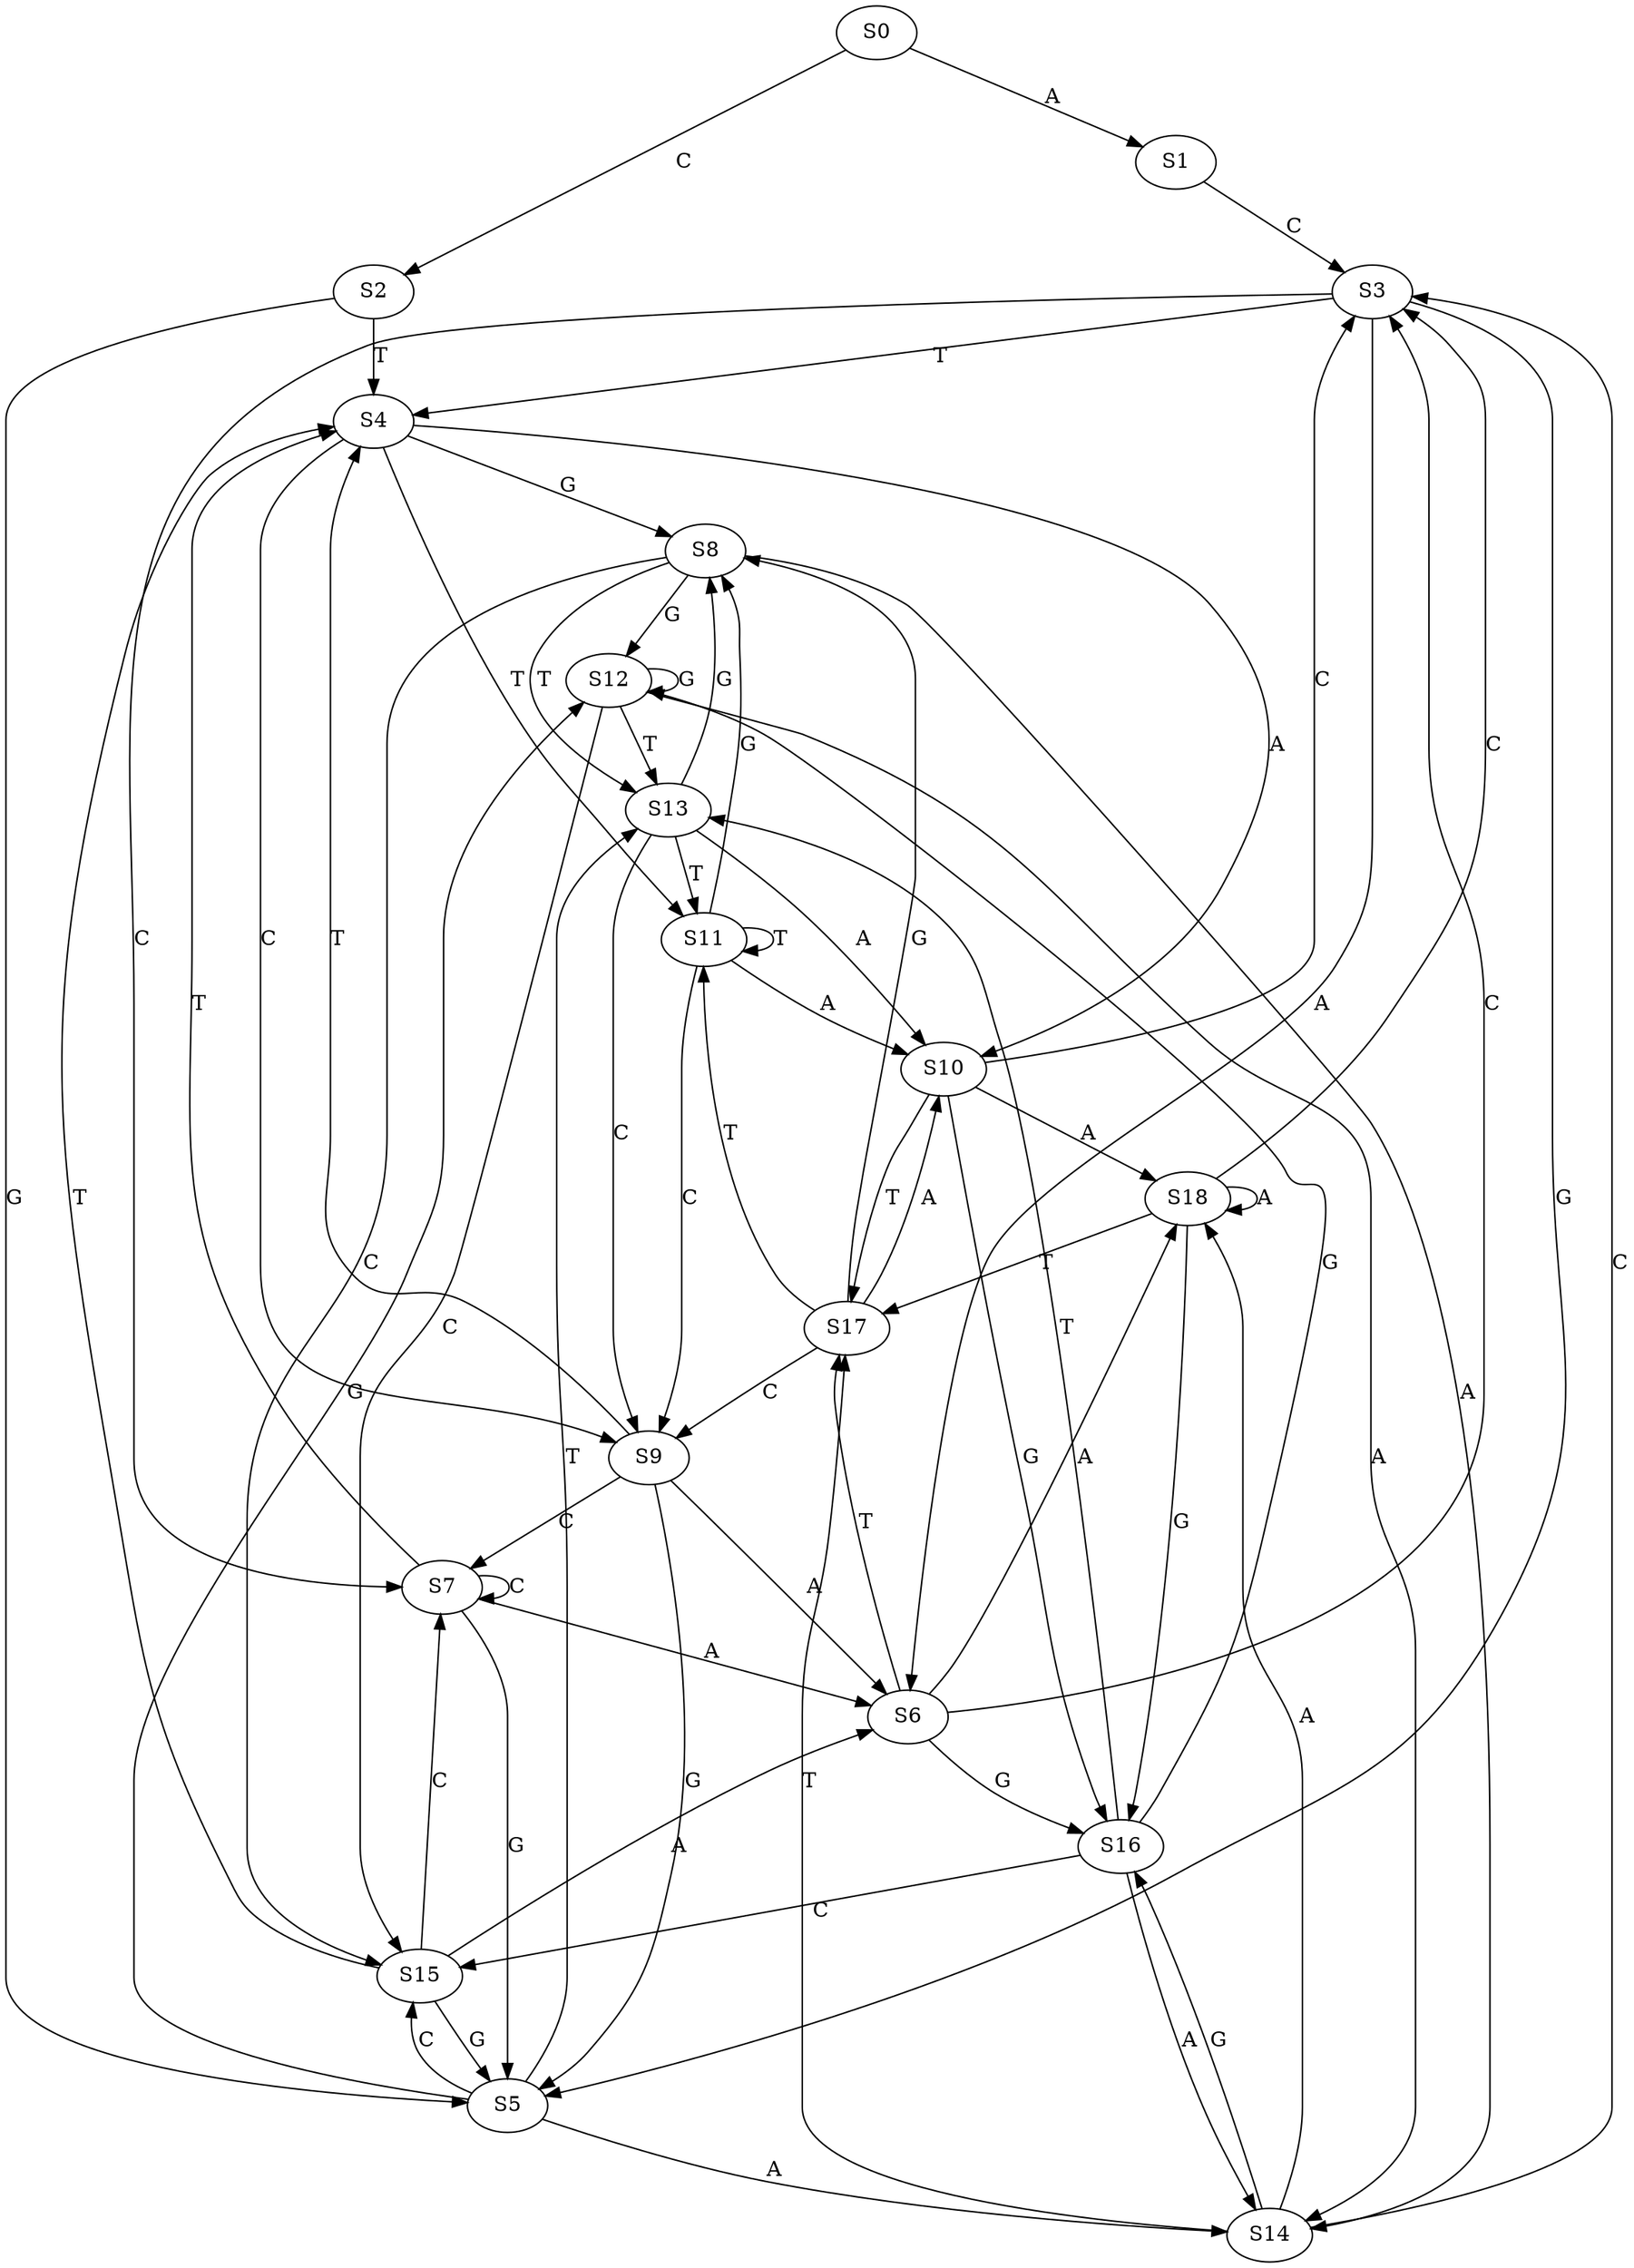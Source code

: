 strict digraph  {
	S0 -> S1 [ label = A ];
	S0 -> S2 [ label = C ];
	S1 -> S3 [ label = C ];
	S2 -> S4 [ label = T ];
	S2 -> S5 [ label = G ];
	S3 -> S6 [ label = A ];
	S3 -> S4 [ label = T ];
	S3 -> S7 [ label = C ];
	S3 -> S5 [ label = G ];
	S4 -> S8 [ label = G ];
	S4 -> S9 [ label = C ];
	S4 -> S10 [ label = A ];
	S4 -> S11 [ label = T ];
	S5 -> S12 [ label = G ];
	S5 -> S13 [ label = T ];
	S5 -> S14 [ label = A ];
	S5 -> S15 [ label = C ];
	S6 -> S16 [ label = G ];
	S6 -> S17 [ label = T ];
	S6 -> S3 [ label = C ];
	S6 -> S18 [ label = A ];
	S7 -> S5 [ label = G ];
	S7 -> S7 [ label = C ];
	S7 -> S6 [ label = A ];
	S7 -> S4 [ label = T ];
	S8 -> S14 [ label = A ];
	S8 -> S13 [ label = T ];
	S8 -> S15 [ label = C ];
	S8 -> S12 [ label = G ];
	S9 -> S4 [ label = T ];
	S9 -> S5 [ label = G ];
	S9 -> S7 [ label = C ];
	S9 -> S6 [ label = A ];
	S10 -> S16 [ label = G ];
	S10 -> S17 [ label = T ];
	S10 -> S18 [ label = A ];
	S10 -> S3 [ label = C ];
	S11 -> S9 [ label = C ];
	S11 -> S8 [ label = G ];
	S11 -> S11 [ label = T ];
	S11 -> S10 [ label = A ];
	S12 -> S14 [ label = A ];
	S12 -> S13 [ label = T ];
	S12 -> S12 [ label = G ];
	S12 -> S15 [ label = C ];
	S13 -> S10 [ label = A ];
	S13 -> S9 [ label = C ];
	S13 -> S8 [ label = G ];
	S13 -> S11 [ label = T ];
	S14 -> S16 [ label = G ];
	S14 -> S18 [ label = A ];
	S14 -> S3 [ label = C ];
	S14 -> S17 [ label = T ];
	S15 -> S7 [ label = C ];
	S15 -> S4 [ label = T ];
	S15 -> S5 [ label = G ];
	S15 -> S6 [ label = A ];
	S16 -> S13 [ label = T ];
	S16 -> S12 [ label = G ];
	S16 -> S14 [ label = A ];
	S16 -> S15 [ label = C ];
	S17 -> S10 [ label = A ];
	S17 -> S9 [ label = C ];
	S17 -> S11 [ label = T ];
	S17 -> S8 [ label = G ];
	S18 -> S17 [ label = T ];
	S18 -> S3 [ label = C ];
	S18 -> S16 [ label = G ];
	S18 -> S18 [ label = A ];
}
